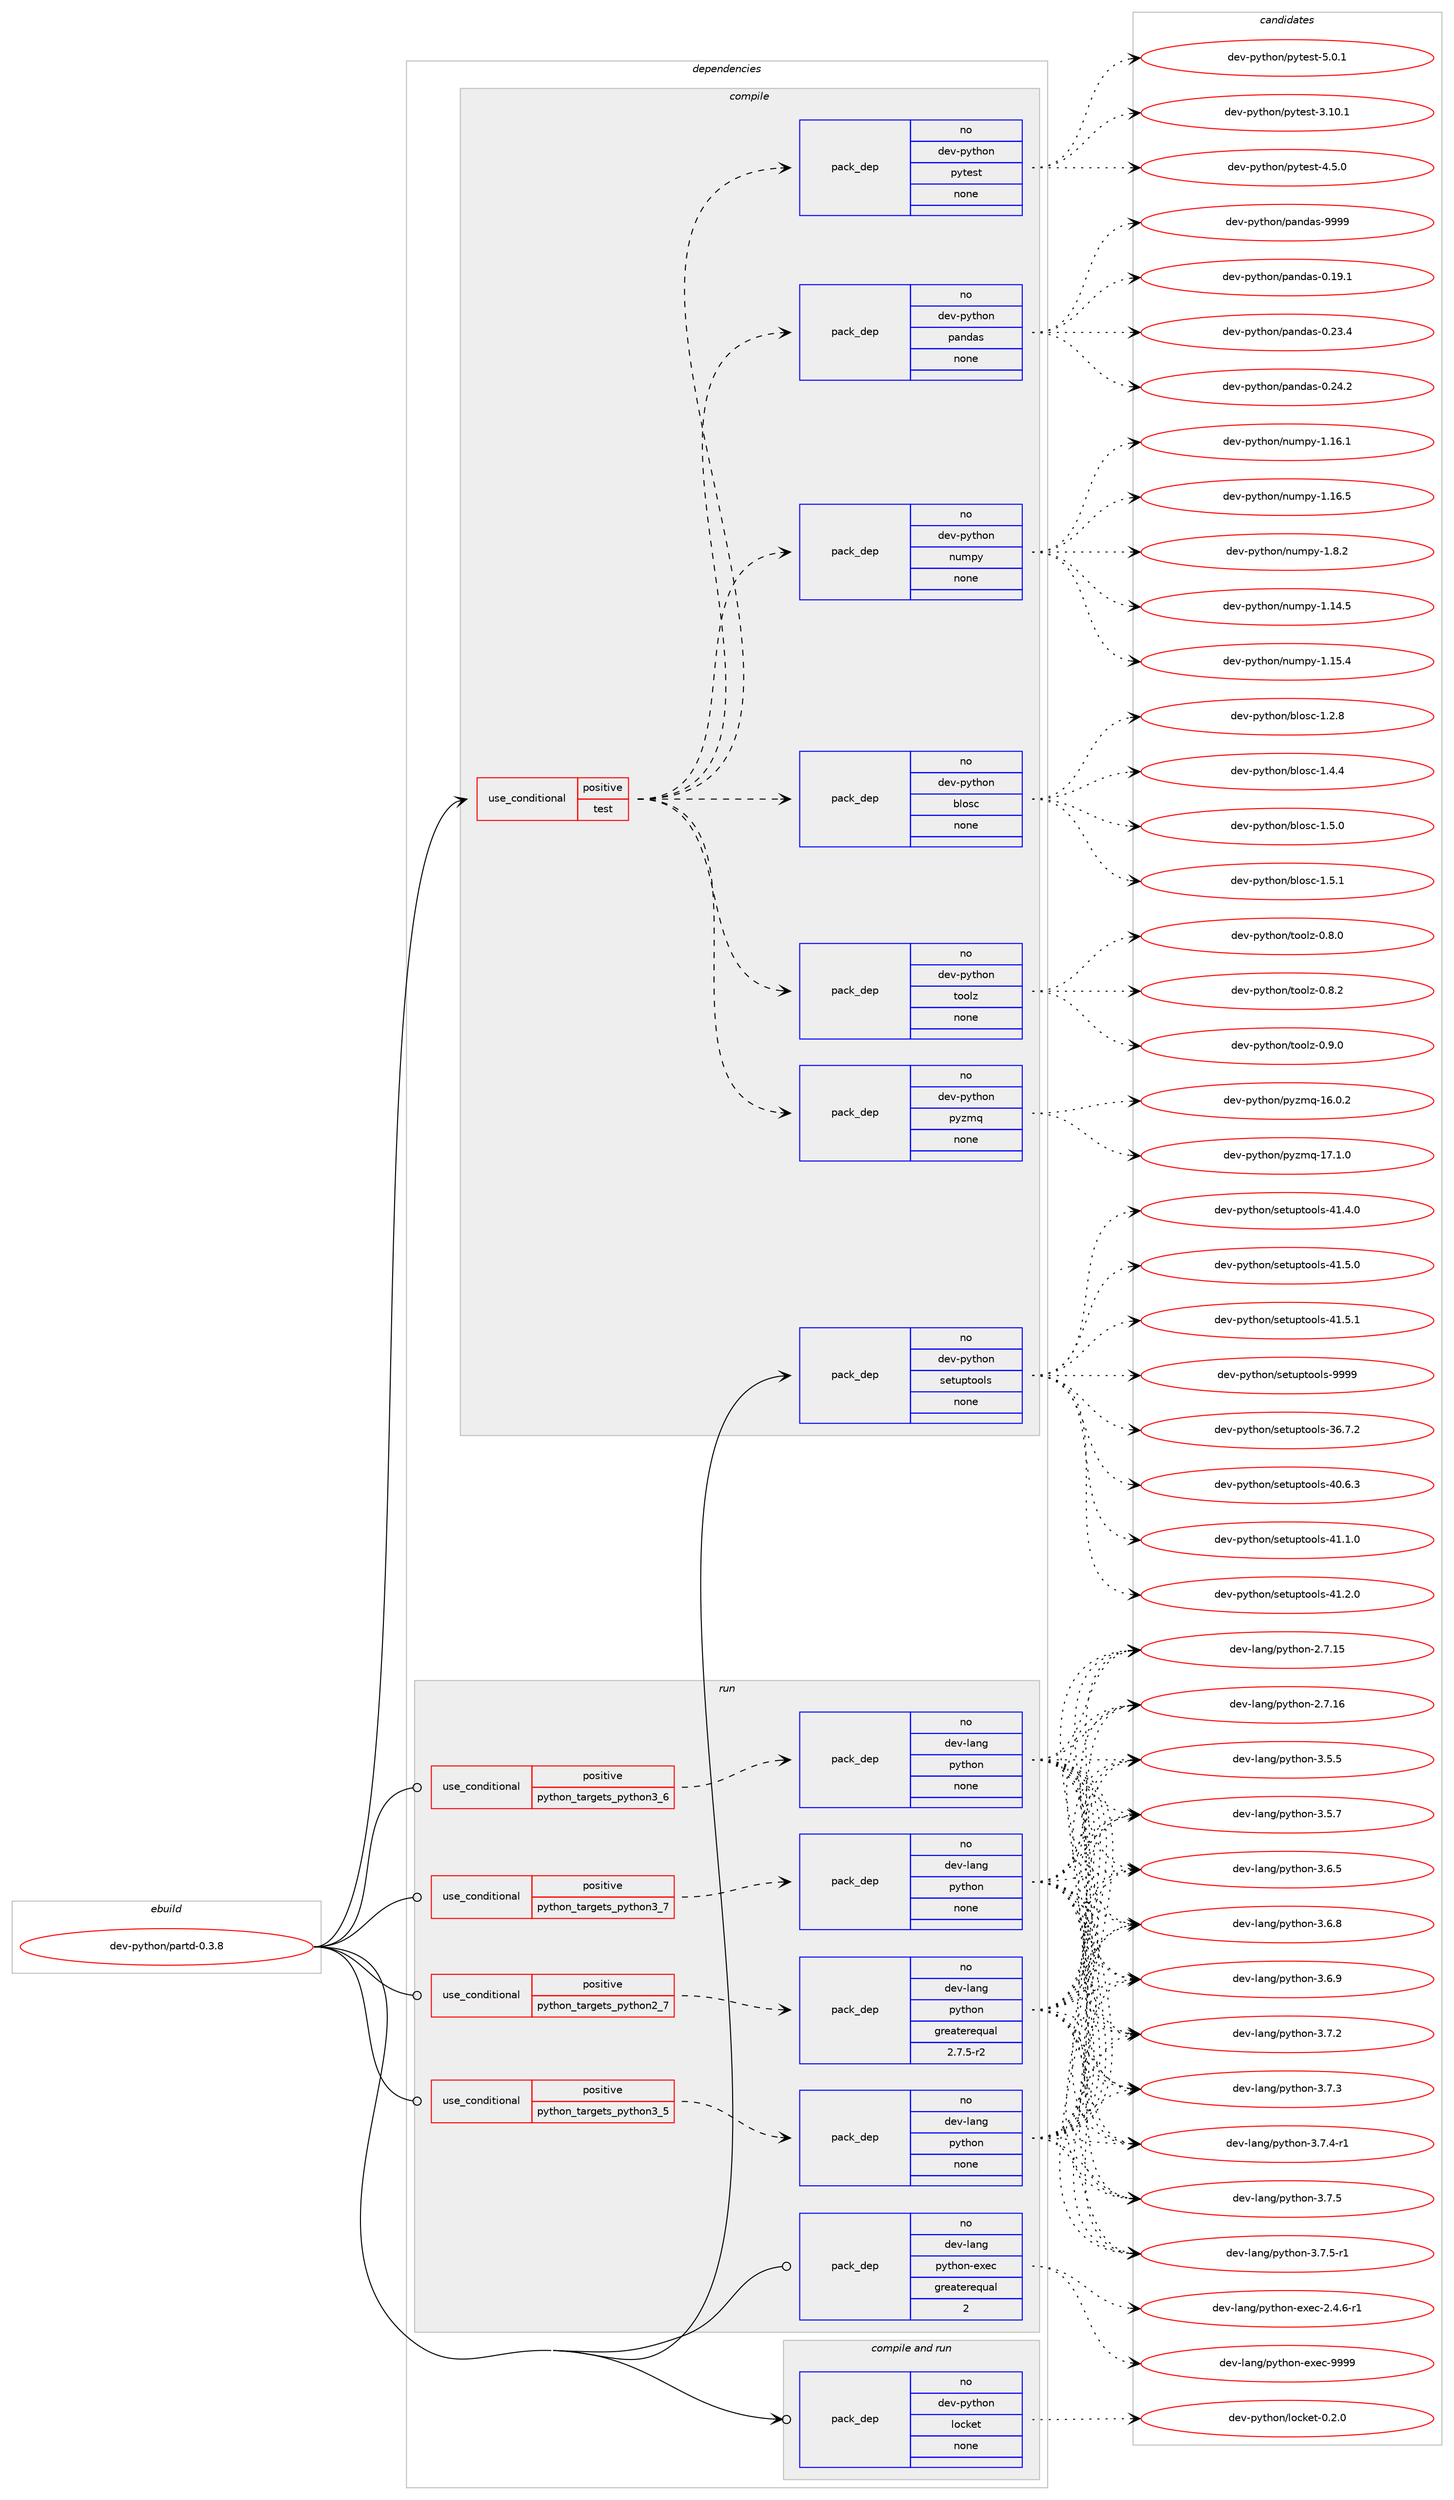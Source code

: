 digraph prolog {

# *************
# Graph options
# *************

newrank=true;
concentrate=true;
compound=true;
graph [rankdir=LR,fontname=Helvetica,fontsize=10,ranksep=1.5];#, ranksep=2.5, nodesep=0.2];
edge  [arrowhead=vee];
node  [fontname=Helvetica,fontsize=10];

# **********
# The ebuild
# **********

subgraph cluster_leftcol {
color=gray;
rank=same;
label=<<i>ebuild</i>>;
id [label="dev-python/partd-0.3.8", color=red, width=4, href="../dev-python/partd-0.3.8.svg"];
}

# ****************
# The dependencies
# ****************

subgraph cluster_midcol {
color=gray;
label=<<i>dependencies</i>>;
subgraph cluster_compile {
fillcolor="#eeeeee";
style=filled;
label=<<i>compile</i>>;
subgraph cond144111 {
dependency620794 [label=<<TABLE BORDER="0" CELLBORDER="1" CELLSPACING="0" CELLPADDING="4"><TR><TD ROWSPAN="3" CELLPADDING="10">use_conditional</TD></TR><TR><TD>positive</TD></TR><TR><TD>test</TD></TR></TABLE>>, shape=none, color=red];
subgraph pack464843 {
dependency620795 [label=<<TABLE BORDER="0" CELLBORDER="1" CELLSPACING="0" CELLPADDING="4" WIDTH="220"><TR><TD ROWSPAN="6" CELLPADDING="30">pack_dep</TD></TR><TR><TD WIDTH="110">no</TD></TR><TR><TD>dev-python</TD></TR><TR><TD>blosc</TD></TR><TR><TD>none</TD></TR><TR><TD></TD></TR></TABLE>>, shape=none, color=blue];
}
dependency620794:e -> dependency620795:w [weight=20,style="dashed",arrowhead="vee"];
subgraph pack464844 {
dependency620796 [label=<<TABLE BORDER="0" CELLBORDER="1" CELLSPACING="0" CELLPADDING="4" WIDTH="220"><TR><TD ROWSPAN="6" CELLPADDING="30">pack_dep</TD></TR><TR><TD WIDTH="110">no</TD></TR><TR><TD>dev-python</TD></TR><TR><TD>numpy</TD></TR><TR><TD>none</TD></TR><TR><TD></TD></TR></TABLE>>, shape=none, color=blue];
}
dependency620794:e -> dependency620796:w [weight=20,style="dashed",arrowhead="vee"];
subgraph pack464845 {
dependency620797 [label=<<TABLE BORDER="0" CELLBORDER="1" CELLSPACING="0" CELLPADDING="4" WIDTH="220"><TR><TD ROWSPAN="6" CELLPADDING="30">pack_dep</TD></TR><TR><TD WIDTH="110">no</TD></TR><TR><TD>dev-python</TD></TR><TR><TD>pandas</TD></TR><TR><TD>none</TD></TR><TR><TD></TD></TR></TABLE>>, shape=none, color=blue];
}
dependency620794:e -> dependency620797:w [weight=20,style="dashed",arrowhead="vee"];
subgraph pack464846 {
dependency620798 [label=<<TABLE BORDER="0" CELLBORDER="1" CELLSPACING="0" CELLPADDING="4" WIDTH="220"><TR><TD ROWSPAN="6" CELLPADDING="30">pack_dep</TD></TR><TR><TD WIDTH="110">no</TD></TR><TR><TD>dev-python</TD></TR><TR><TD>pytest</TD></TR><TR><TD>none</TD></TR><TR><TD></TD></TR></TABLE>>, shape=none, color=blue];
}
dependency620794:e -> dependency620798:w [weight=20,style="dashed",arrowhead="vee"];
subgraph pack464847 {
dependency620799 [label=<<TABLE BORDER="0" CELLBORDER="1" CELLSPACING="0" CELLPADDING="4" WIDTH="220"><TR><TD ROWSPAN="6" CELLPADDING="30">pack_dep</TD></TR><TR><TD WIDTH="110">no</TD></TR><TR><TD>dev-python</TD></TR><TR><TD>pyzmq</TD></TR><TR><TD>none</TD></TR><TR><TD></TD></TR></TABLE>>, shape=none, color=blue];
}
dependency620794:e -> dependency620799:w [weight=20,style="dashed",arrowhead="vee"];
subgraph pack464848 {
dependency620800 [label=<<TABLE BORDER="0" CELLBORDER="1" CELLSPACING="0" CELLPADDING="4" WIDTH="220"><TR><TD ROWSPAN="6" CELLPADDING="30">pack_dep</TD></TR><TR><TD WIDTH="110">no</TD></TR><TR><TD>dev-python</TD></TR><TR><TD>toolz</TD></TR><TR><TD>none</TD></TR><TR><TD></TD></TR></TABLE>>, shape=none, color=blue];
}
dependency620794:e -> dependency620800:w [weight=20,style="dashed",arrowhead="vee"];
}
id:e -> dependency620794:w [weight=20,style="solid",arrowhead="vee"];
subgraph pack464849 {
dependency620801 [label=<<TABLE BORDER="0" CELLBORDER="1" CELLSPACING="0" CELLPADDING="4" WIDTH="220"><TR><TD ROWSPAN="6" CELLPADDING="30">pack_dep</TD></TR><TR><TD WIDTH="110">no</TD></TR><TR><TD>dev-python</TD></TR><TR><TD>setuptools</TD></TR><TR><TD>none</TD></TR><TR><TD></TD></TR></TABLE>>, shape=none, color=blue];
}
id:e -> dependency620801:w [weight=20,style="solid",arrowhead="vee"];
}
subgraph cluster_compileandrun {
fillcolor="#eeeeee";
style=filled;
label=<<i>compile and run</i>>;
subgraph pack464850 {
dependency620802 [label=<<TABLE BORDER="0" CELLBORDER="1" CELLSPACING="0" CELLPADDING="4" WIDTH="220"><TR><TD ROWSPAN="6" CELLPADDING="30">pack_dep</TD></TR><TR><TD WIDTH="110">no</TD></TR><TR><TD>dev-python</TD></TR><TR><TD>locket</TD></TR><TR><TD>none</TD></TR><TR><TD></TD></TR></TABLE>>, shape=none, color=blue];
}
id:e -> dependency620802:w [weight=20,style="solid",arrowhead="odotvee"];
}
subgraph cluster_run {
fillcolor="#eeeeee";
style=filled;
label=<<i>run</i>>;
subgraph cond144112 {
dependency620803 [label=<<TABLE BORDER="0" CELLBORDER="1" CELLSPACING="0" CELLPADDING="4"><TR><TD ROWSPAN="3" CELLPADDING="10">use_conditional</TD></TR><TR><TD>positive</TD></TR><TR><TD>python_targets_python2_7</TD></TR></TABLE>>, shape=none, color=red];
subgraph pack464851 {
dependency620804 [label=<<TABLE BORDER="0" CELLBORDER="1" CELLSPACING="0" CELLPADDING="4" WIDTH="220"><TR><TD ROWSPAN="6" CELLPADDING="30">pack_dep</TD></TR><TR><TD WIDTH="110">no</TD></TR><TR><TD>dev-lang</TD></TR><TR><TD>python</TD></TR><TR><TD>greaterequal</TD></TR><TR><TD>2.7.5-r2</TD></TR></TABLE>>, shape=none, color=blue];
}
dependency620803:e -> dependency620804:w [weight=20,style="dashed",arrowhead="vee"];
}
id:e -> dependency620803:w [weight=20,style="solid",arrowhead="odot"];
subgraph cond144113 {
dependency620805 [label=<<TABLE BORDER="0" CELLBORDER="1" CELLSPACING="0" CELLPADDING="4"><TR><TD ROWSPAN="3" CELLPADDING="10">use_conditional</TD></TR><TR><TD>positive</TD></TR><TR><TD>python_targets_python3_5</TD></TR></TABLE>>, shape=none, color=red];
subgraph pack464852 {
dependency620806 [label=<<TABLE BORDER="0" CELLBORDER="1" CELLSPACING="0" CELLPADDING="4" WIDTH="220"><TR><TD ROWSPAN="6" CELLPADDING="30">pack_dep</TD></TR><TR><TD WIDTH="110">no</TD></TR><TR><TD>dev-lang</TD></TR><TR><TD>python</TD></TR><TR><TD>none</TD></TR><TR><TD></TD></TR></TABLE>>, shape=none, color=blue];
}
dependency620805:e -> dependency620806:w [weight=20,style="dashed",arrowhead="vee"];
}
id:e -> dependency620805:w [weight=20,style="solid",arrowhead="odot"];
subgraph cond144114 {
dependency620807 [label=<<TABLE BORDER="0" CELLBORDER="1" CELLSPACING="0" CELLPADDING="4"><TR><TD ROWSPAN="3" CELLPADDING="10">use_conditional</TD></TR><TR><TD>positive</TD></TR><TR><TD>python_targets_python3_6</TD></TR></TABLE>>, shape=none, color=red];
subgraph pack464853 {
dependency620808 [label=<<TABLE BORDER="0" CELLBORDER="1" CELLSPACING="0" CELLPADDING="4" WIDTH="220"><TR><TD ROWSPAN="6" CELLPADDING="30">pack_dep</TD></TR><TR><TD WIDTH="110">no</TD></TR><TR><TD>dev-lang</TD></TR><TR><TD>python</TD></TR><TR><TD>none</TD></TR><TR><TD></TD></TR></TABLE>>, shape=none, color=blue];
}
dependency620807:e -> dependency620808:w [weight=20,style="dashed",arrowhead="vee"];
}
id:e -> dependency620807:w [weight=20,style="solid",arrowhead="odot"];
subgraph cond144115 {
dependency620809 [label=<<TABLE BORDER="0" CELLBORDER="1" CELLSPACING="0" CELLPADDING="4"><TR><TD ROWSPAN="3" CELLPADDING="10">use_conditional</TD></TR><TR><TD>positive</TD></TR><TR><TD>python_targets_python3_7</TD></TR></TABLE>>, shape=none, color=red];
subgraph pack464854 {
dependency620810 [label=<<TABLE BORDER="0" CELLBORDER="1" CELLSPACING="0" CELLPADDING="4" WIDTH="220"><TR><TD ROWSPAN="6" CELLPADDING="30">pack_dep</TD></TR><TR><TD WIDTH="110">no</TD></TR><TR><TD>dev-lang</TD></TR><TR><TD>python</TD></TR><TR><TD>none</TD></TR><TR><TD></TD></TR></TABLE>>, shape=none, color=blue];
}
dependency620809:e -> dependency620810:w [weight=20,style="dashed",arrowhead="vee"];
}
id:e -> dependency620809:w [weight=20,style="solid",arrowhead="odot"];
subgraph pack464855 {
dependency620811 [label=<<TABLE BORDER="0" CELLBORDER="1" CELLSPACING="0" CELLPADDING="4" WIDTH="220"><TR><TD ROWSPAN="6" CELLPADDING="30">pack_dep</TD></TR><TR><TD WIDTH="110">no</TD></TR><TR><TD>dev-lang</TD></TR><TR><TD>python-exec</TD></TR><TR><TD>greaterequal</TD></TR><TR><TD>2</TD></TR></TABLE>>, shape=none, color=blue];
}
id:e -> dependency620811:w [weight=20,style="solid",arrowhead="odot"];
}
}

# **************
# The candidates
# **************

subgraph cluster_choices {
rank=same;
color=gray;
label=<<i>candidates</i>>;

subgraph choice464843 {
color=black;
nodesep=1;
choice10010111845112121116104111110479810811111599454946504656 [label="dev-python/blosc-1.2.8", color=red, width=4,href="../dev-python/blosc-1.2.8.svg"];
choice10010111845112121116104111110479810811111599454946524652 [label="dev-python/blosc-1.4.4", color=red, width=4,href="../dev-python/blosc-1.4.4.svg"];
choice10010111845112121116104111110479810811111599454946534648 [label="dev-python/blosc-1.5.0", color=red, width=4,href="../dev-python/blosc-1.5.0.svg"];
choice10010111845112121116104111110479810811111599454946534649 [label="dev-python/blosc-1.5.1", color=red, width=4,href="../dev-python/blosc-1.5.1.svg"];
dependency620795:e -> choice10010111845112121116104111110479810811111599454946504656:w [style=dotted,weight="100"];
dependency620795:e -> choice10010111845112121116104111110479810811111599454946524652:w [style=dotted,weight="100"];
dependency620795:e -> choice10010111845112121116104111110479810811111599454946534648:w [style=dotted,weight="100"];
dependency620795:e -> choice10010111845112121116104111110479810811111599454946534649:w [style=dotted,weight="100"];
}
subgraph choice464844 {
color=black;
nodesep=1;
choice100101118451121211161041111104711011710911212145494649524653 [label="dev-python/numpy-1.14.5", color=red, width=4,href="../dev-python/numpy-1.14.5.svg"];
choice100101118451121211161041111104711011710911212145494649534652 [label="dev-python/numpy-1.15.4", color=red, width=4,href="../dev-python/numpy-1.15.4.svg"];
choice100101118451121211161041111104711011710911212145494649544649 [label="dev-python/numpy-1.16.1", color=red, width=4,href="../dev-python/numpy-1.16.1.svg"];
choice100101118451121211161041111104711011710911212145494649544653 [label="dev-python/numpy-1.16.5", color=red, width=4,href="../dev-python/numpy-1.16.5.svg"];
choice1001011184511212111610411111047110117109112121454946564650 [label="dev-python/numpy-1.8.2", color=red, width=4,href="../dev-python/numpy-1.8.2.svg"];
dependency620796:e -> choice100101118451121211161041111104711011710911212145494649524653:w [style=dotted,weight="100"];
dependency620796:e -> choice100101118451121211161041111104711011710911212145494649534652:w [style=dotted,weight="100"];
dependency620796:e -> choice100101118451121211161041111104711011710911212145494649544649:w [style=dotted,weight="100"];
dependency620796:e -> choice100101118451121211161041111104711011710911212145494649544653:w [style=dotted,weight="100"];
dependency620796:e -> choice1001011184511212111610411111047110117109112121454946564650:w [style=dotted,weight="100"];
}
subgraph choice464845 {
color=black;
nodesep=1;
choice1001011184511212111610411111047112971101009711545484649574649 [label="dev-python/pandas-0.19.1", color=red, width=4,href="../dev-python/pandas-0.19.1.svg"];
choice1001011184511212111610411111047112971101009711545484650514652 [label="dev-python/pandas-0.23.4", color=red, width=4,href="../dev-python/pandas-0.23.4.svg"];
choice1001011184511212111610411111047112971101009711545484650524650 [label="dev-python/pandas-0.24.2", color=red, width=4,href="../dev-python/pandas-0.24.2.svg"];
choice100101118451121211161041111104711297110100971154557575757 [label="dev-python/pandas-9999", color=red, width=4,href="../dev-python/pandas-9999.svg"];
dependency620797:e -> choice1001011184511212111610411111047112971101009711545484649574649:w [style=dotted,weight="100"];
dependency620797:e -> choice1001011184511212111610411111047112971101009711545484650514652:w [style=dotted,weight="100"];
dependency620797:e -> choice1001011184511212111610411111047112971101009711545484650524650:w [style=dotted,weight="100"];
dependency620797:e -> choice100101118451121211161041111104711297110100971154557575757:w [style=dotted,weight="100"];
}
subgraph choice464846 {
color=black;
nodesep=1;
choice100101118451121211161041111104711212111610111511645514649484649 [label="dev-python/pytest-3.10.1", color=red, width=4,href="../dev-python/pytest-3.10.1.svg"];
choice1001011184511212111610411111047112121116101115116455246534648 [label="dev-python/pytest-4.5.0", color=red, width=4,href="../dev-python/pytest-4.5.0.svg"];
choice1001011184511212111610411111047112121116101115116455346484649 [label="dev-python/pytest-5.0.1", color=red, width=4,href="../dev-python/pytest-5.0.1.svg"];
dependency620798:e -> choice100101118451121211161041111104711212111610111511645514649484649:w [style=dotted,weight="100"];
dependency620798:e -> choice1001011184511212111610411111047112121116101115116455246534648:w [style=dotted,weight="100"];
dependency620798:e -> choice1001011184511212111610411111047112121116101115116455346484649:w [style=dotted,weight="100"];
}
subgraph choice464847 {
color=black;
nodesep=1;
choice100101118451121211161041111104711212112210911345495446484650 [label="dev-python/pyzmq-16.0.2", color=red, width=4,href="../dev-python/pyzmq-16.0.2.svg"];
choice100101118451121211161041111104711212112210911345495546494648 [label="dev-python/pyzmq-17.1.0", color=red, width=4,href="../dev-python/pyzmq-17.1.0.svg"];
dependency620799:e -> choice100101118451121211161041111104711212112210911345495446484650:w [style=dotted,weight="100"];
dependency620799:e -> choice100101118451121211161041111104711212112210911345495546494648:w [style=dotted,weight="100"];
}
subgraph choice464848 {
color=black;
nodesep=1;
choice1001011184511212111610411111047116111111108122454846564648 [label="dev-python/toolz-0.8.0", color=red, width=4,href="../dev-python/toolz-0.8.0.svg"];
choice1001011184511212111610411111047116111111108122454846564650 [label="dev-python/toolz-0.8.2", color=red, width=4,href="../dev-python/toolz-0.8.2.svg"];
choice1001011184511212111610411111047116111111108122454846574648 [label="dev-python/toolz-0.9.0", color=red, width=4,href="../dev-python/toolz-0.9.0.svg"];
dependency620800:e -> choice1001011184511212111610411111047116111111108122454846564648:w [style=dotted,weight="100"];
dependency620800:e -> choice1001011184511212111610411111047116111111108122454846564650:w [style=dotted,weight="100"];
dependency620800:e -> choice1001011184511212111610411111047116111111108122454846574648:w [style=dotted,weight="100"];
}
subgraph choice464849 {
color=black;
nodesep=1;
choice100101118451121211161041111104711510111611711211611111110811545515446554650 [label="dev-python/setuptools-36.7.2", color=red, width=4,href="../dev-python/setuptools-36.7.2.svg"];
choice100101118451121211161041111104711510111611711211611111110811545524846544651 [label="dev-python/setuptools-40.6.3", color=red, width=4,href="../dev-python/setuptools-40.6.3.svg"];
choice100101118451121211161041111104711510111611711211611111110811545524946494648 [label="dev-python/setuptools-41.1.0", color=red, width=4,href="../dev-python/setuptools-41.1.0.svg"];
choice100101118451121211161041111104711510111611711211611111110811545524946504648 [label="dev-python/setuptools-41.2.0", color=red, width=4,href="../dev-python/setuptools-41.2.0.svg"];
choice100101118451121211161041111104711510111611711211611111110811545524946524648 [label="dev-python/setuptools-41.4.0", color=red, width=4,href="../dev-python/setuptools-41.4.0.svg"];
choice100101118451121211161041111104711510111611711211611111110811545524946534648 [label="dev-python/setuptools-41.5.0", color=red, width=4,href="../dev-python/setuptools-41.5.0.svg"];
choice100101118451121211161041111104711510111611711211611111110811545524946534649 [label="dev-python/setuptools-41.5.1", color=red, width=4,href="../dev-python/setuptools-41.5.1.svg"];
choice10010111845112121116104111110471151011161171121161111111081154557575757 [label="dev-python/setuptools-9999", color=red, width=4,href="../dev-python/setuptools-9999.svg"];
dependency620801:e -> choice100101118451121211161041111104711510111611711211611111110811545515446554650:w [style=dotted,weight="100"];
dependency620801:e -> choice100101118451121211161041111104711510111611711211611111110811545524846544651:w [style=dotted,weight="100"];
dependency620801:e -> choice100101118451121211161041111104711510111611711211611111110811545524946494648:w [style=dotted,weight="100"];
dependency620801:e -> choice100101118451121211161041111104711510111611711211611111110811545524946504648:w [style=dotted,weight="100"];
dependency620801:e -> choice100101118451121211161041111104711510111611711211611111110811545524946524648:w [style=dotted,weight="100"];
dependency620801:e -> choice100101118451121211161041111104711510111611711211611111110811545524946534648:w [style=dotted,weight="100"];
dependency620801:e -> choice100101118451121211161041111104711510111611711211611111110811545524946534649:w [style=dotted,weight="100"];
dependency620801:e -> choice10010111845112121116104111110471151011161171121161111111081154557575757:w [style=dotted,weight="100"];
}
subgraph choice464850 {
color=black;
nodesep=1;
choice100101118451121211161041111104710811199107101116454846504648 [label="dev-python/locket-0.2.0", color=red, width=4,href="../dev-python/locket-0.2.0.svg"];
dependency620802:e -> choice100101118451121211161041111104710811199107101116454846504648:w [style=dotted,weight="100"];
}
subgraph choice464851 {
color=black;
nodesep=1;
choice10010111845108971101034711212111610411111045504655464953 [label="dev-lang/python-2.7.15", color=red, width=4,href="../dev-lang/python-2.7.15.svg"];
choice10010111845108971101034711212111610411111045504655464954 [label="dev-lang/python-2.7.16", color=red, width=4,href="../dev-lang/python-2.7.16.svg"];
choice100101118451089711010347112121116104111110455146534653 [label="dev-lang/python-3.5.5", color=red, width=4,href="../dev-lang/python-3.5.5.svg"];
choice100101118451089711010347112121116104111110455146534655 [label="dev-lang/python-3.5.7", color=red, width=4,href="../dev-lang/python-3.5.7.svg"];
choice100101118451089711010347112121116104111110455146544653 [label="dev-lang/python-3.6.5", color=red, width=4,href="../dev-lang/python-3.6.5.svg"];
choice100101118451089711010347112121116104111110455146544656 [label="dev-lang/python-3.6.8", color=red, width=4,href="../dev-lang/python-3.6.8.svg"];
choice100101118451089711010347112121116104111110455146544657 [label="dev-lang/python-3.6.9", color=red, width=4,href="../dev-lang/python-3.6.9.svg"];
choice100101118451089711010347112121116104111110455146554650 [label="dev-lang/python-3.7.2", color=red, width=4,href="../dev-lang/python-3.7.2.svg"];
choice100101118451089711010347112121116104111110455146554651 [label="dev-lang/python-3.7.3", color=red, width=4,href="../dev-lang/python-3.7.3.svg"];
choice1001011184510897110103471121211161041111104551465546524511449 [label="dev-lang/python-3.7.4-r1", color=red, width=4,href="../dev-lang/python-3.7.4-r1.svg"];
choice100101118451089711010347112121116104111110455146554653 [label="dev-lang/python-3.7.5", color=red, width=4,href="../dev-lang/python-3.7.5.svg"];
choice1001011184510897110103471121211161041111104551465546534511449 [label="dev-lang/python-3.7.5-r1", color=red, width=4,href="../dev-lang/python-3.7.5-r1.svg"];
dependency620804:e -> choice10010111845108971101034711212111610411111045504655464953:w [style=dotted,weight="100"];
dependency620804:e -> choice10010111845108971101034711212111610411111045504655464954:w [style=dotted,weight="100"];
dependency620804:e -> choice100101118451089711010347112121116104111110455146534653:w [style=dotted,weight="100"];
dependency620804:e -> choice100101118451089711010347112121116104111110455146534655:w [style=dotted,weight="100"];
dependency620804:e -> choice100101118451089711010347112121116104111110455146544653:w [style=dotted,weight="100"];
dependency620804:e -> choice100101118451089711010347112121116104111110455146544656:w [style=dotted,weight="100"];
dependency620804:e -> choice100101118451089711010347112121116104111110455146544657:w [style=dotted,weight="100"];
dependency620804:e -> choice100101118451089711010347112121116104111110455146554650:w [style=dotted,weight="100"];
dependency620804:e -> choice100101118451089711010347112121116104111110455146554651:w [style=dotted,weight="100"];
dependency620804:e -> choice1001011184510897110103471121211161041111104551465546524511449:w [style=dotted,weight="100"];
dependency620804:e -> choice100101118451089711010347112121116104111110455146554653:w [style=dotted,weight="100"];
dependency620804:e -> choice1001011184510897110103471121211161041111104551465546534511449:w [style=dotted,weight="100"];
}
subgraph choice464852 {
color=black;
nodesep=1;
choice10010111845108971101034711212111610411111045504655464953 [label="dev-lang/python-2.7.15", color=red, width=4,href="../dev-lang/python-2.7.15.svg"];
choice10010111845108971101034711212111610411111045504655464954 [label="dev-lang/python-2.7.16", color=red, width=4,href="../dev-lang/python-2.7.16.svg"];
choice100101118451089711010347112121116104111110455146534653 [label="dev-lang/python-3.5.5", color=red, width=4,href="../dev-lang/python-3.5.5.svg"];
choice100101118451089711010347112121116104111110455146534655 [label="dev-lang/python-3.5.7", color=red, width=4,href="../dev-lang/python-3.5.7.svg"];
choice100101118451089711010347112121116104111110455146544653 [label="dev-lang/python-3.6.5", color=red, width=4,href="../dev-lang/python-3.6.5.svg"];
choice100101118451089711010347112121116104111110455146544656 [label="dev-lang/python-3.6.8", color=red, width=4,href="../dev-lang/python-3.6.8.svg"];
choice100101118451089711010347112121116104111110455146544657 [label="dev-lang/python-3.6.9", color=red, width=4,href="../dev-lang/python-3.6.9.svg"];
choice100101118451089711010347112121116104111110455146554650 [label="dev-lang/python-3.7.2", color=red, width=4,href="../dev-lang/python-3.7.2.svg"];
choice100101118451089711010347112121116104111110455146554651 [label="dev-lang/python-3.7.3", color=red, width=4,href="../dev-lang/python-3.7.3.svg"];
choice1001011184510897110103471121211161041111104551465546524511449 [label="dev-lang/python-3.7.4-r1", color=red, width=4,href="../dev-lang/python-3.7.4-r1.svg"];
choice100101118451089711010347112121116104111110455146554653 [label="dev-lang/python-3.7.5", color=red, width=4,href="../dev-lang/python-3.7.5.svg"];
choice1001011184510897110103471121211161041111104551465546534511449 [label="dev-lang/python-3.7.5-r1", color=red, width=4,href="../dev-lang/python-3.7.5-r1.svg"];
dependency620806:e -> choice10010111845108971101034711212111610411111045504655464953:w [style=dotted,weight="100"];
dependency620806:e -> choice10010111845108971101034711212111610411111045504655464954:w [style=dotted,weight="100"];
dependency620806:e -> choice100101118451089711010347112121116104111110455146534653:w [style=dotted,weight="100"];
dependency620806:e -> choice100101118451089711010347112121116104111110455146534655:w [style=dotted,weight="100"];
dependency620806:e -> choice100101118451089711010347112121116104111110455146544653:w [style=dotted,weight="100"];
dependency620806:e -> choice100101118451089711010347112121116104111110455146544656:w [style=dotted,weight="100"];
dependency620806:e -> choice100101118451089711010347112121116104111110455146544657:w [style=dotted,weight="100"];
dependency620806:e -> choice100101118451089711010347112121116104111110455146554650:w [style=dotted,weight="100"];
dependency620806:e -> choice100101118451089711010347112121116104111110455146554651:w [style=dotted,weight="100"];
dependency620806:e -> choice1001011184510897110103471121211161041111104551465546524511449:w [style=dotted,weight="100"];
dependency620806:e -> choice100101118451089711010347112121116104111110455146554653:w [style=dotted,weight="100"];
dependency620806:e -> choice1001011184510897110103471121211161041111104551465546534511449:w [style=dotted,weight="100"];
}
subgraph choice464853 {
color=black;
nodesep=1;
choice10010111845108971101034711212111610411111045504655464953 [label="dev-lang/python-2.7.15", color=red, width=4,href="../dev-lang/python-2.7.15.svg"];
choice10010111845108971101034711212111610411111045504655464954 [label="dev-lang/python-2.7.16", color=red, width=4,href="../dev-lang/python-2.7.16.svg"];
choice100101118451089711010347112121116104111110455146534653 [label="dev-lang/python-3.5.5", color=red, width=4,href="../dev-lang/python-3.5.5.svg"];
choice100101118451089711010347112121116104111110455146534655 [label="dev-lang/python-3.5.7", color=red, width=4,href="../dev-lang/python-3.5.7.svg"];
choice100101118451089711010347112121116104111110455146544653 [label="dev-lang/python-3.6.5", color=red, width=4,href="../dev-lang/python-3.6.5.svg"];
choice100101118451089711010347112121116104111110455146544656 [label="dev-lang/python-3.6.8", color=red, width=4,href="../dev-lang/python-3.6.8.svg"];
choice100101118451089711010347112121116104111110455146544657 [label="dev-lang/python-3.6.9", color=red, width=4,href="../dev-lang/python-3.6.9.svg"];
choice100101118451089711010347112121116104111110455146554650 [label="dev-lang/python-3.7.2", color=red, width=4,href="../dev-lang/python-3.7.2.svg"];
choice100101118451089711010347112121116104111110455146554651 [label="dev-lang/python-3.7.3", color=red, width=4,href="../dev-lang/python-3.7.3.svg"];
choice1001011184510897110103471121211161041111104551465546524511449 [label="dev-lang/python-3.7.4-r1", color=red, width=4,href="../dev-lang/python-3.7.4-r1.svg"];
choice100101118451089711010347112121116104111110455146554653 [label="dev-lang/python-3.7.5", color=red, width=4,href="../dev-lang/python-3.7.5.svg"];
choice1001011184510897110103471121211161041111104551465546534511449 [label="dev-lang/python-3.7.5-r1", color=red, width=4,href="../dev-lang/python-3.7.5-r1.svg"];
dependency620808:e -> choice10010111845108971101034711212111610411111045504655464953:w [style=dotted,weight="100"];
dependency620808:e -> choice10010111845108971101034711212111610411111045504655464954:w [style=dotted,weight="100"];
dependency620808:e -> choice100101118451089711010347112121116104111110455146534653:w [style=dotted,weight="100"];
dependency620808:e -> choice100101118451089711010347112121116104111110455146534655:w [style=dotted,weight="100"];
dependency620808:e -> choice100101118451089711010347112121116104111110455146544653:w [style=dotted,weight="100"];
dependency620808:e -> choice100101118451089711010347112121116104111110455146544656:w [style=dotted,weight="100"];
dependency620808:e -> choice100101118451089711010347112121116104111110455146544657:w [style=dotted,weight="100"];
dependency620808:e -> choice100101118451089711010347112121116104111110455146554650:w [style=dotted,weight="100"];
dependency620808:e -> choice100101118451089711010347112121116104111110455146554651:w [style=dotted,weight="100"];
dependency620808:e -> choice1001011184510897110103471121211161041111104551465546524511449:w [style=dotted,weight="100"];
dependency620808:e -> choice100101118451089711010347112121116104111110455146554653:w [style=dotted,weight="100"];
dependency620808:e -> choice1001011184510897110103471121211161041111104551465546534511449:w [style=dotted,weight="100"];
}
subgraph choice464854 {
color=black;
nodesep=1;
choice10010111845108971101034711212111610411111045504655464953 [label="dev-lang/python-2.7.15", color=red, width=4,href="../dev-lang/python-2.7.15.svg"];
choice10010111845108971101034711212111610411111045504655464954 [label="dev-lang/python-2.7.16", color=red, width=4,href="../dev-lang/python-2.7.16.svg"];
choice100101118451089711010347112121116104111110455146534653 [label="dev-lang/python-3.5.5", color=red, width=4,href="../dev-lang/python-3.5.5.svg"];
choice100101118451089711010347112121116104111110455146534655 [label="dev-lang/python-3.5.7", color=red, width=4,href="../dev-lang/python-3.5.7.svg"];
choice100101118451089711010347112121116104111110455146544653 [label="dev-lang/python-3.6.5", color=red, width=4,href="../dev-lang/python-3.6.5.svg"];
choice100101118451089711010347112121116104111110455146544656 [label="dev-lang/python-3.6.8", color=red, width=4,href="../dev-lang/python-3.6.8.svg"];
choice100101118451089711010347112121116104111110455146544657 [label="dev-lang/python-3.6.9", color=red, width=4,href="../dev-lang/python-3.6.9.svg"];
choice100101118451089711010347112121116104111110455146554650 [label="dev-lang/python-3.7.2", color=red, width=4,href="../dev-lang/python-3.7.2.svg"];
choice100101118451089711010347112121116104111110455146554651 [label="dev-lang/python-3.7.3", color=red, width=4,href="../dev-lang/python-3.7.3.svg"];
choice1001011184510897110103471121211161041111104551465546524511449 [label="dev-lang/python-3.7.4-r1", color=red, width=4,href="../dev-lang/python-3.7.4-r1.svg"];
choice100101118451089711010347112121116104111110455146554653 [label="dev-lang/python-3.7.5", color=red, width=4,href="../dev-lang/python-3.7.5.svg"];
choice1001011184510897110103471121211161041111104551465546534511449 [label="dev-lang/python-3.7.5-r1", color=red, width=4,href="../dev-lang/python-3.7.5-r1.svg"];
dependency620810:e -> choice10010111845108971101034711212111610411111045504655464953:w [style=dotted,weight="100"];
dependency620810:e -> choice10010111845108971101034711212111610411111045504655464954:w [style=dotted,weight="100"];
dependency620810:e -> choice100101118451089711010347112121116104111110455146534653:w [style=dotted,weight="100"];
dependency620810:e -> choice100101118451089711010347112121116104111110455146534655:w [style=dotted,weight="100"];
dependency620810:e -> choice100101118451089711010347112121116104111110455146544653:w [style=dotted,weight="100"];
dependency620810:e -> choice100101118451089711010347112121116104111110455146544656:w [style=dotted,weight="100"];
dependency620810:e -> choice100101118451089711010347112121116104111110455146544657:w [style=dotted,weight="100"];
dependency620810:e -> choice100101118451089711010347112121116104111110455146554650:w [style=dotted,weight="100"];
dependency620810:e -> choice100101118451089711010347112121116104111110455146554651:w [style=dotted,weight="100"];
dependency620810:e -> choice1001011184510897110103471121211161041111104551465546524511449:w [style=dotted,weight="100"];
dependency620810:e -> choice100101118451089711010347112121116104111110455146554653:w [style=dotted,weight="100"];
dependency620810:e -> choice1001011184510897110103471121211161041111104551465546534511449:w [style=dotted,weight="100"];
}
subgraph choice464855 {
color=black;
nodesep=1;
choice10010111845108971101034711212111610411111045101120101994550465246544511449 [label="dev-lang/python-exec-2.4.6-r1", color=red, width=4,href="../dev-lang/python-exec-2.4.6-r1.svg"];
choice10010111845108971101034711212111610411111045101120101994557575757 [label="dev-lang/python-exec-9999", color=red, width=4,href="../dev-lang/python-exec-9999.svg"];
dependency620811:e -> choice10010111845108971101034711212111610411111045101120101994550465246544511449:w [style=dotted,weight="100"];
dependency620811:e -> choice10010111845108971101034711212111610411111045101120101994557575757:w [style=dotted,weight="100"];
}
}

}
